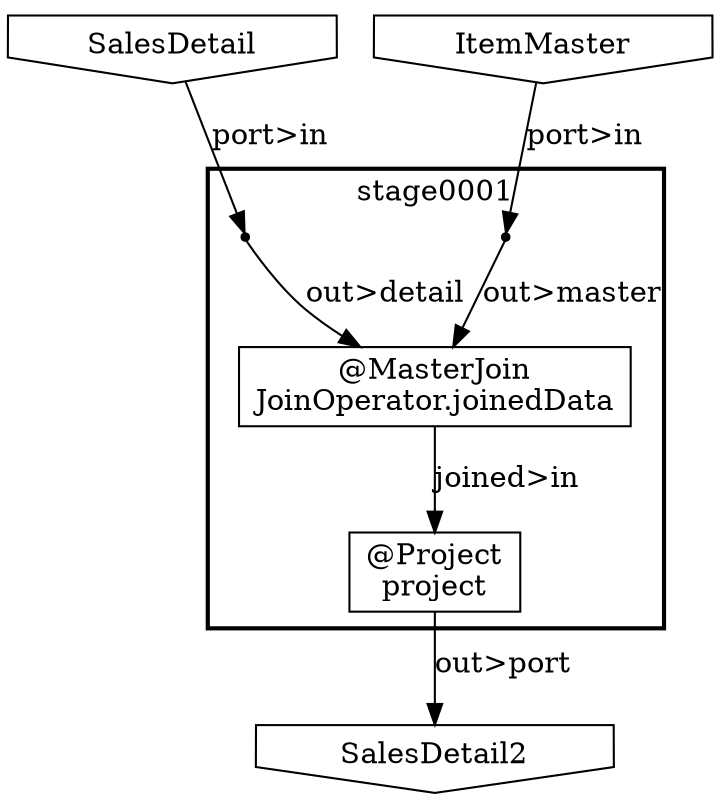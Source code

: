 digraph {
    "9cfc9aa3-e5c2-47f2-a6eb-551dd7a54a95" [shape=invhouse, label="SalesDetail"];
    "cc6c4393-71a8-4bd8-9718-50302858d8c4" [shape=invhouse, label="SalesDetail2"];
    "5f68d22e-5194-4106-aeac-40c76afbb89c" [shape=invhouse, label="ItemMaster"];
    subgraph "cluster_6c3b429e-99c1-4dda-890f-9116b5a4f863" {
        label = "stage0001";
        style = bold;
        "593ab10b-edfb-41df-9c1e-19ca942f5aeb" [shape=point];
        "f17419d2-5f30-4788-be5c-45dc695009d2" [shape=point];
        "16a93fd4-6e37-43d5-b864-89b36e4fdedc" [shape=box, label="@MasterJoin\nJoinOperator.joinedData"];
        "22c027c4-b07d-4bf5-8855-6e87cc19d359" [shape=box, label="@Project\nproject"];
    }
    "5f68d22e-5194-4106-aeac-40c76afbb89c" -> "f17419d2-5f30-4788-be5c-45dc695009d2" [label="port>in"];
    "9cfc9aa3-e5c2-47f2-a6eb-551dd7a54a95" -> "593ab10b-edfb-41df-9c1e-19ca942f5aeb" [label="port>in"];
    "593ab10b-edfb-41df-9c1e-19ca942f5aeb" -> "16a93fd4-6e37-43d5-b864-89b36e4fdedc" [label="out>detail"];
    "f17419d2-5f30-4788-be5c-45dc695009d2" -> "16a93fd4-6e37-43d5-b864-89b36e4fdedc" [label="out>master"];
    "22c027c4-b07d-4bf5-8855-6e87cc19d359" -> "cc6c4393-71a8-4bd8-9718-50302858d8c4" [label="out>port"];
    "16a93fd4-6e37-43d5-b864-89b36e4fdedc" -> "22c027c4-b07d-4bf5-8855-6e87cc19d359" [label="joined>in"];
}
